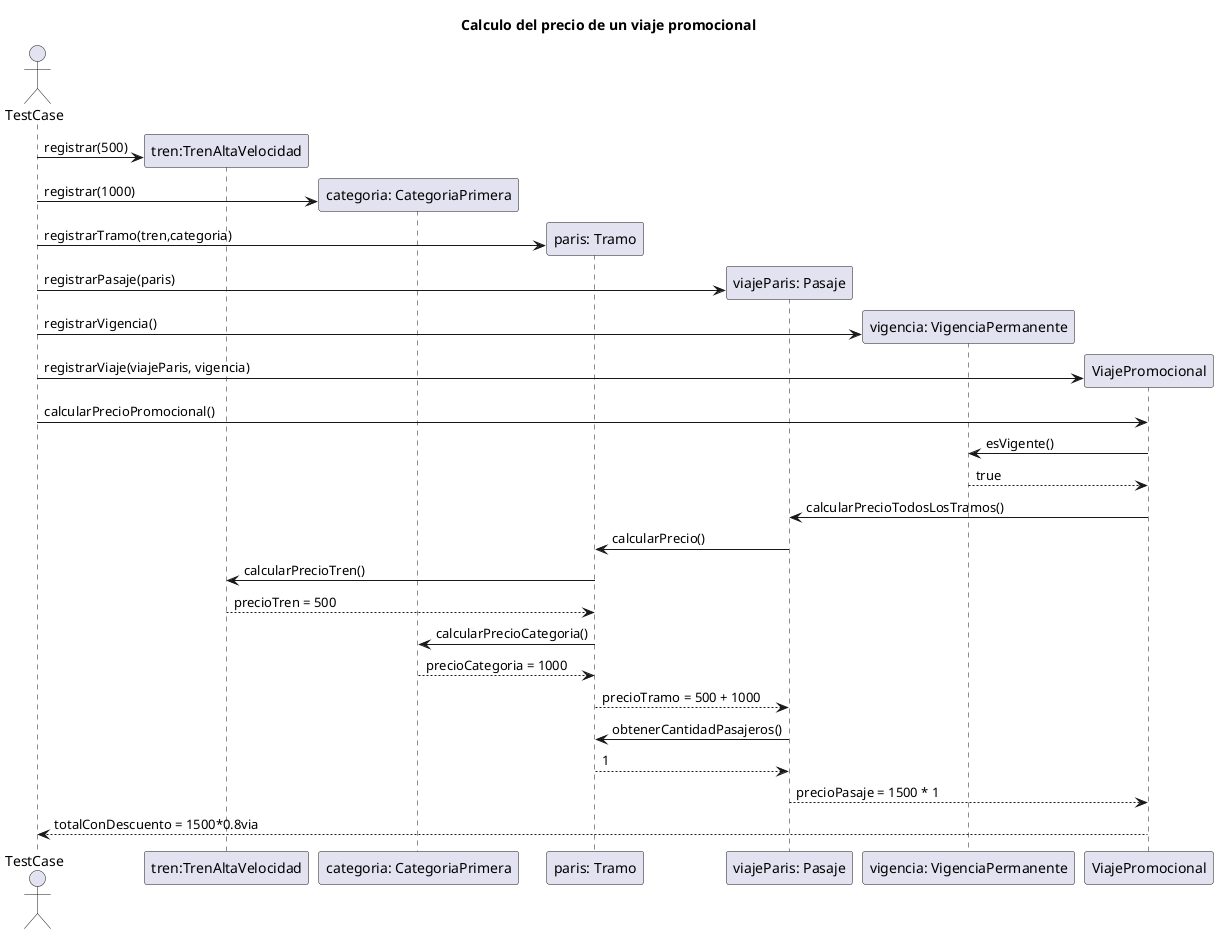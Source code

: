 @startuml
title "Calculo del precio de un viaje promocional"
actor TestCase
create "tren:TrenAltaVelocidad"
TestCase -> "tren:TrenAltaVelocidad": registrar(500)
create "categoria: CategoriaPrimera"
TestCase -> "categoria: CategoriaPrimera": registrar(1000)
create "paris: Tramo"
TestCase -> "paris: Tramo": registrarTramo(tren,categoria)
create "viajeParis: Pasaje"
TestCase -> "viajeParis: Pasaje": registrarPasaje(paris)
create "vigencia: VigenciaPermanente"
TestCase -> "vigencia: VigenciaPermanente": registrarVigencia()
create ViajePromocional
TestCase -> ViajePromocional: registrarViaje(viajeParis, vigencia)
TestCase -> ViajePromocional: calcularPrecioPromocional()
ViajePromocional -> "vigencia: VigenciaPermanente": esVigente()
"vigencia: VigenciaPermanente" --> ViajePromocional: true
ViajePromocional -> "viajeParis: Pasaje": calcularPrecioTodosLosTramos()
"viajeParis: Pasaje" -> "paris: Tramo": calcularPrecio()
"paris: Tramo" -> "tren:TrenAltaVelocidad": calcularPrecioTren()
"tren:TrenAltaVelocidad" --> "paris: Tramo": precioTren = 500
"paris: Tramo" -> "categoria: CategoriaPrimera": calcularPrecioCategoria()
"categoria: CategoriaPrimera" --> "paris: Tramo": precioCategoria = 1000
"paris: Tramo" --> "viajeParis: Pasaje": precioTramo = 500 + 1000
"viajeParis: Pasaje" -> "paris: Tramo": obtenerCantidadPasajeros()
"paris: Tramo" --> "viajeParis: Pasaje": 1
"viajeParis: Pasaje" --> ViajePromocional: precioPasaje = 1500 * 1
ViajePromocional --> TestCase: totalConDescuento = 1500*0.8via
@enduml